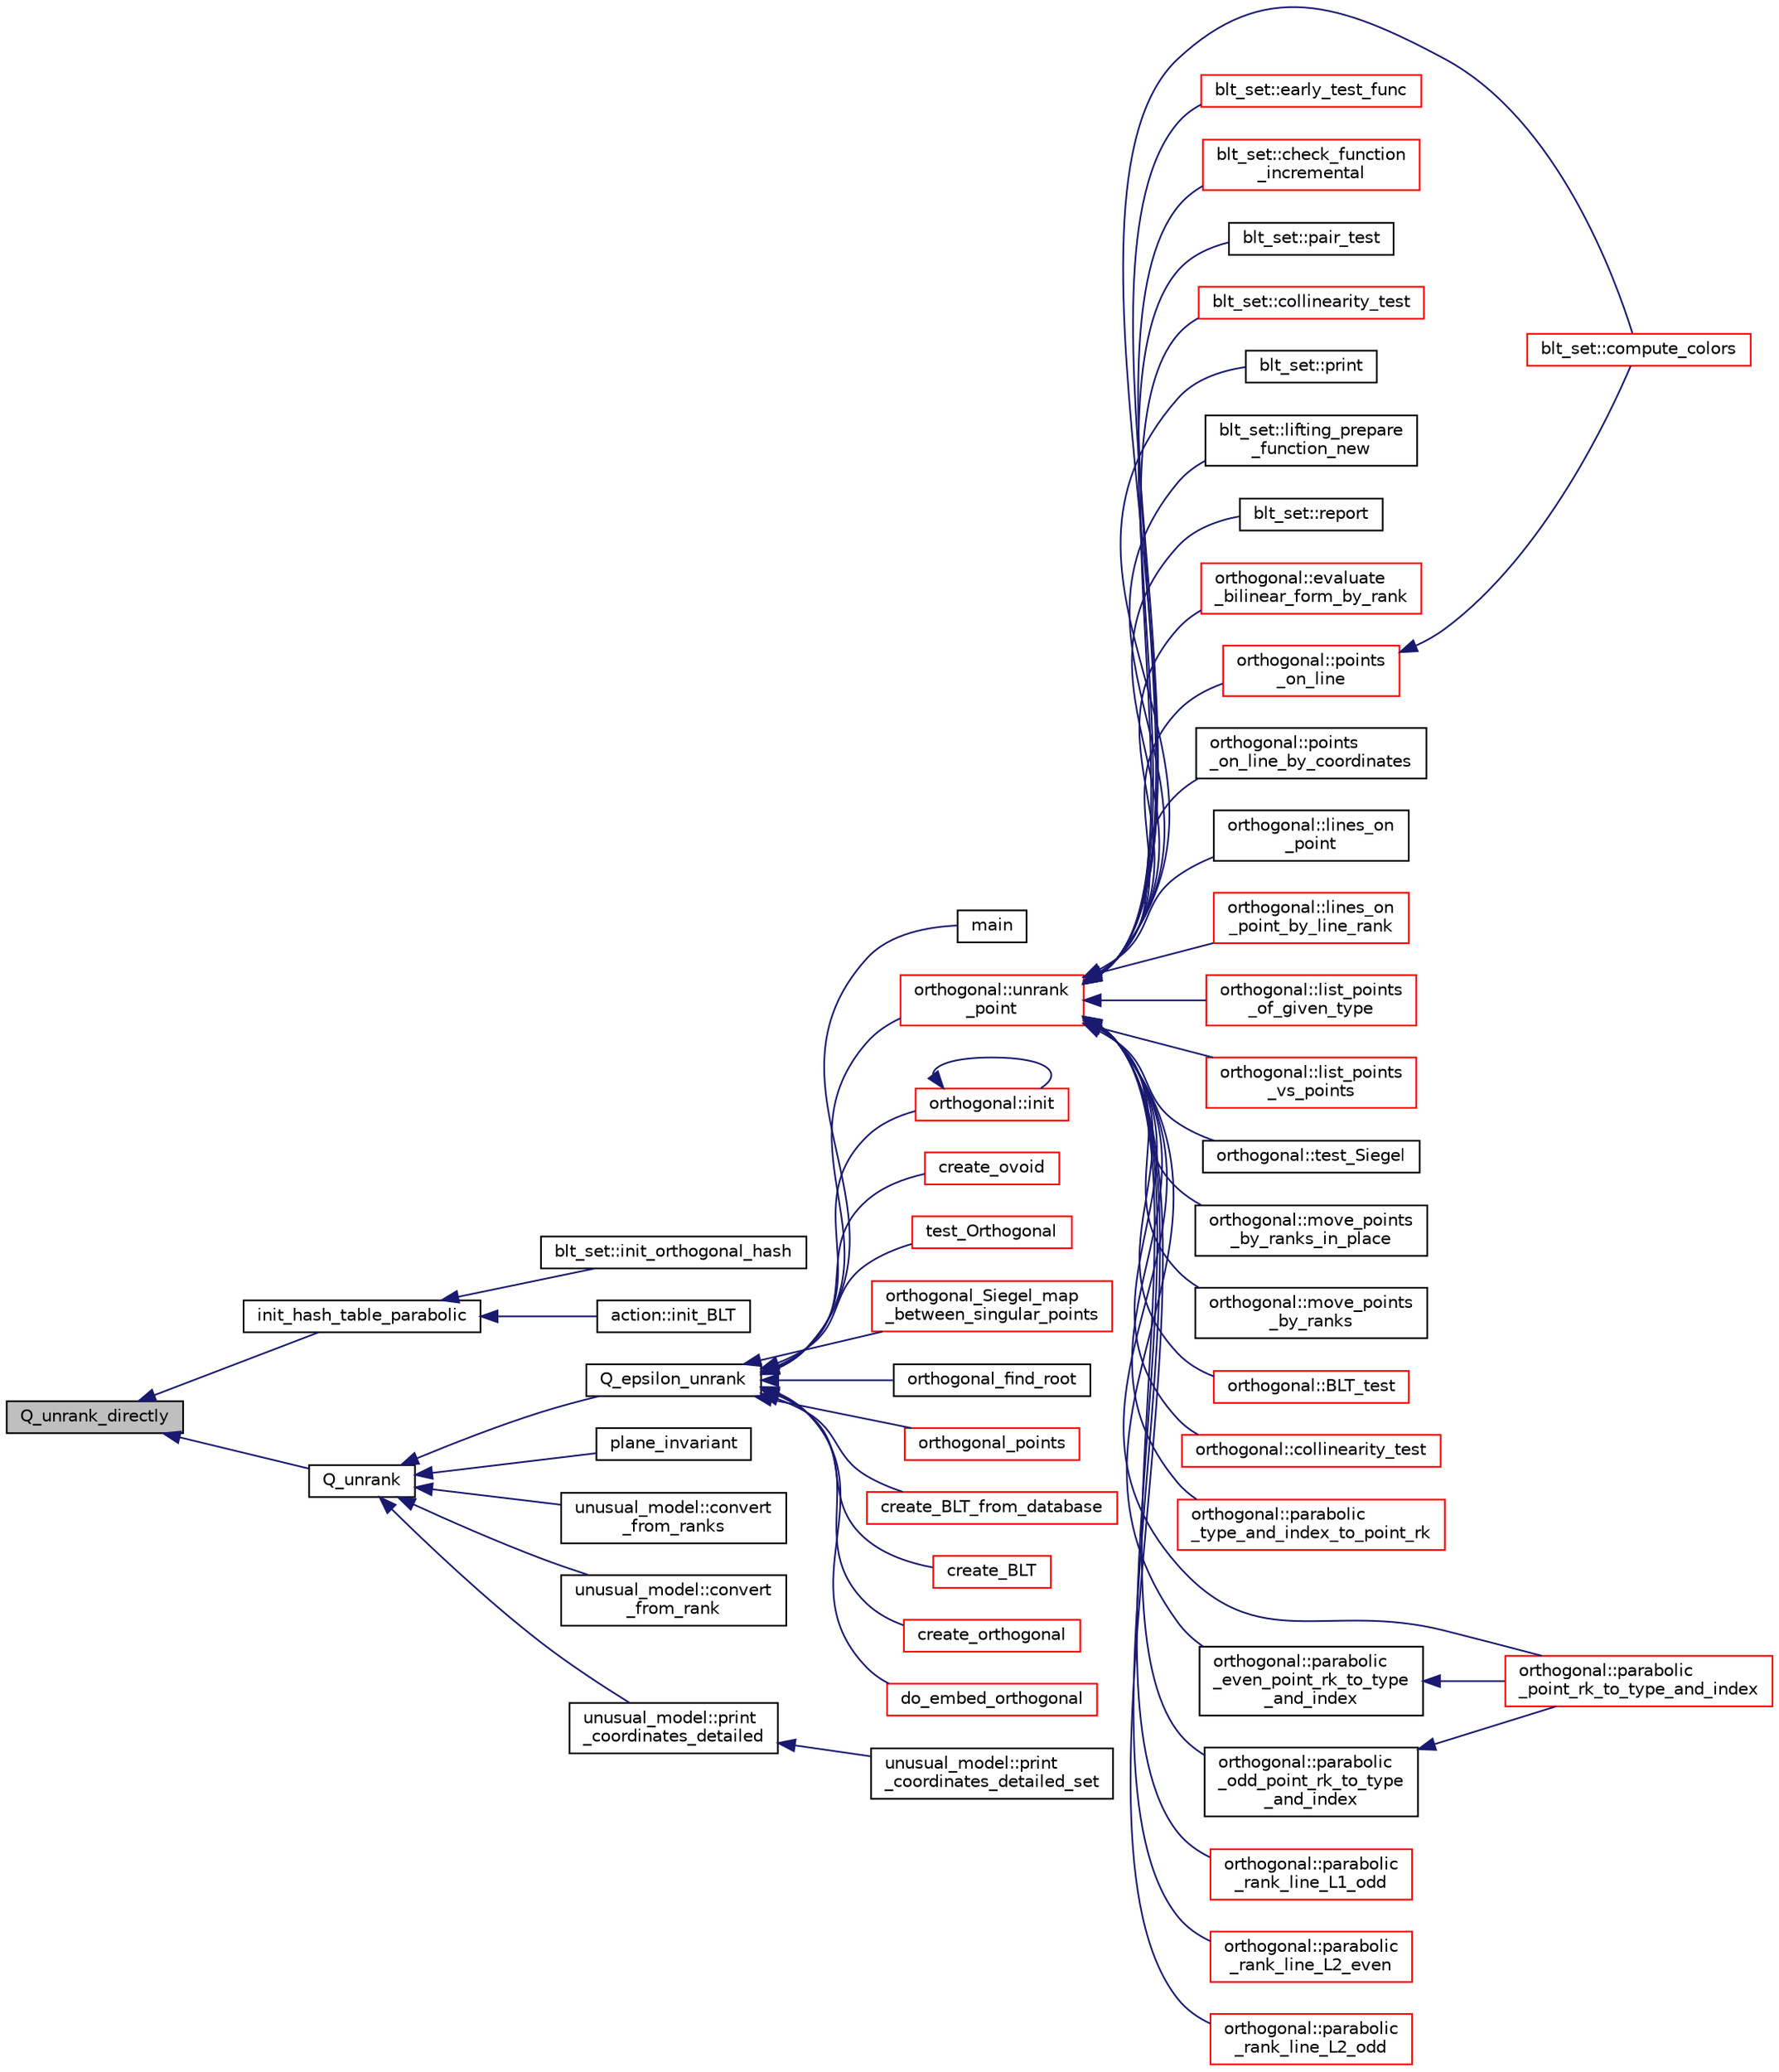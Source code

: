digraph "Q_unrank_directly"
{
  edge [fontname="Helvetica",fontsize="10",labelfontname="Helvetica",labelfontsize="10"];
  node [fontname="Helvetica",fontsize="10",shape=record];
  rankdir="LR";
  Node17800 [label="Q_unrank_directly",height=0.2,width=0.4,color="black", fillcolor="grey75", style="filled", fontcolor="black"];
  Node17800 -> Node17801 [dir="back",color="midnightblue",fontsize="10",style="solid",fontname="Helvetica"];
  Node17801 [label="init_hash_table_parabolic",height=0.2,width=0.4,color="black", fillcolor="white", style="filled",URL="$db/da0/lib_2foundations_2geometry_2orthogonal__points_8_c.html#ac0501667678e59124c88842414489011"];
  Node17801 -> Node17802 [dir="back",color="midnightblue",fontsize="10",style="solid",fontname="Helvetica"];
  Node17802 [label="blt_set::init_orthogonal_hash",height=0.2,width=0.4,color="black", fillcolor="white", style="filled",URL="$d1/d3d/classblt__set.html#ad8a73370e16f2adf30172c3159ca8a74"];
  Node17801 -> Node17803 [dir="back",color="midnightblue",fontsize="10",style="solid",fontname="Helvetica"];
  Node17803 [label="action::init_BLT",height=0.2,width=0.4,color="black", fillcolor="white", style="filled",URL="$d2/d86/classaction.html#a0d33ca0ebe7467b984c3058520e02a0c"];
  Node17800 -> Node17804 [dir="back",color="midnightblue",fontsize="10",style="solid",fontname="Helvetica"];
  Node17804 [label="Q_unrank",height=0.2,width=0.4,color="black", fillcolor="white", style="filled",URL="$db/da0/lib_2foundations_2geometry_2orthogonal__points_8_c.html#a6d02923d5b54ef796934e753e6f5b65b"];
  Node17804 -> Node17805 [dir="back",color="midnightblue",fontsize="10",style="solid",fontname="Helvetica"];
  Node17805 [label="Q_epsilon_unrank",height=0.2,width=0.4,color="black", fillcolor="white", style="filled",URL="$db/da0/lib_2foundations_2geometry_2orthogonal__points_8_c.html#af162c4d30d4a6528299e37551c353e7b"];
  Node17805 -> Node17806 [dir="back",color="midnightblue",fontsize="10",style="solid",fontname="Helvetica"];
  Node17806 [label="main",height=0.2,width=0.4,color="black", fillcolor="white", style="filled",URL="$d1/d15/apps_2combinatorics_2orthogonal_8_c.html#a3c04138a5bfe5d72780bb7e82a18e627"];
  Node17805 -> Node17807 [dir="back",color="midnightblue",fontsize="10",style="solid",fontname="Helvetica"];
  Node17807 [label="orthogonal::unrank\l_point",height=0.2,width=0.4,color="red", fillcolor="white", style="filled",URL="$d7/daa/classorthogonal.html#ab655117100f7c66c19817b84ac5ac0a0"];
  Node17807 -> Node17808 [dir="back",color="midnightblue",fontsize="10",style="solid",fontname="Helvetica"];
  Node17808 [label="blt_set::compute_colors",height=0.2,width=0.4,color="red", fillcolor="white", style="filled",URL="$d1/d3d/classblt__set.html#a6629b3a1a50c0f2736034abaea6f7d63"];
  Node17807 -> Node17812 [dir="back",color="midnightblue",fontsize="10",style="solid",fontname="Helvetica"];
  Node17812 [label="blt_set::early_test_func",height=0.2,width=0.4,color="red", fillcolor="white", style="filled",URL="$d1/d3d/classblt__set.html#ae13ce00db0bbbf0a157ee02a3aaea3c7"];
  Node17807 -> Node17834 [dir="back",color="midnightblue",fontsize="10",style="solid",fontname="Helvetica"];
  Node17834 [label="blt_set::check_function\l_incremental",height=0.2,width=0.4,color="red", fillcolor="white", style="filled",URL="$d1/d3d/classblt__set.html#ae898e6318ef4382066d94f50196b9b81"];
  Node17807 -> Node17837 [dir="back",color="midnightblue",fontsize="10",style="solid",fontname="Helvetica"];
  Node17837 [label="blt_set::pair_test",height=0.2,width=0.4,color="black", fillcolor="white", style="filled",URL="$d1/d3d/classblt__set.html#a010e746fd6fc5a539cec27bced4ff477"];
  Node17807 -> Node17838 [dir="back",color="midnightblue",fontsize="10",style="solid",fontname="Helvetica"];
  Node17838 [label="blt_set::collinearity_test",height=0.2,width=0.4,color="red", fillcolor="white", style="filled",URL="$d1/d3d/classblt__set.html#a6031271267004d6f16cb6b59f9c31ec2"];
  Node17807 -> Node17840 [dir="back",color="midnightblue",fontsize="10",style="solid",fontname="Helvetica"];
  Node17840 [label="blt_set::print",height=0.2,width=0.4,color="black", fillcolor="white", style="filled",URL="$d1/d3d/classblt__set.html#a9d3e3ea3bb297022cc23c02d4233bb8b"];
  Node17807 -> Node17841 [dir="back",color="midnightblue",fontsize="10",style="solid",fontname="Helvetica"];
  Node17841 [label="blt_set::lifting_prepare\l_function_new",height=0.2,width=0.4,color="black", fillcolor="white", style="filled",URL="$d1/d3d/classblt__set.html#a1314b7c0a3b78ba54c0f61a397d8afce"];
  Node17807 -> Node17842 [dir="back",color="midnightblue",fontsize="10",style="solid",fontname="Helvetica"];
  Node17842 [label="blt_set::report",height=0.2,width=0.4,color="black", fillcolor="white", style="filled",URL="$d1/d3d/classblt__set.html#a6b19f88bd2b92ebfba7e7c362eb9065c"];
  Node17807 -> Node17843 [dir="back",color="midnightblue",fontsize="10",style="solid",fontname="Helvetica"];
  Node17843 [label="orthogonal::evaluate\l_bilinear_form_by_rank",height=0.2,width=0.4,color="red", fillcolor="white", style="filled",URL="$d7/daa/classorthogonal.html#ab4f6117f55f6fbd0fb2bd8b4c8d981bf"];
  Node17807 -> Node17871 [dir="back",color="midnightblue",fontsize="10",style="solid",fontname="Helvetica"];
  Node17871 [label="orthogonal::points\l_on_line",height=0.2,width=0.4,color="red", fillcolor="white", style="filled",URL="$d7/daa/classorthogonal.html#afe1cc564902cc557d4d4d2ff85ee6839"];
  Node17871 -> Node17808 [dir="back",color="midnightblue",fontsize="10",style="solid",fontname="Helvetica"];
  Node17807 -> Node17917 [dir="back",color="midnightblue",fontsize="10",style="solid",fontname="Helvetica"];
  Node17917 [label="orthogonal::points\l_on_line_by_coordinates",height=0.2,width=0.4,color="black", fillcolor="white", style="filled",URL="$d7/daa/classorthogonal.html#a50fb1aa349d159551e82075f1f5f788d"];
  Node17807 -> Node17918 [dir="back",color="midnightblue",fontsize="10",style="solid",fontname="Helvetica"];
  Node17918 [label="orthogonal::lines_on\l_point",height=0.2,width=0.4,color="black", fillcolor="white", style="filled",URL="$d7/daa/classorthogonal.html#aa3249c7fddbc156af817fb274e41c914"];
  Node17807 -> Node17919 [dir="back",color="midnightblue",fontsize="10",style="solid",fontname="Helvetica"];
  Node17919 [label="orthogonal::lines_on\l_point_by_line_rank",height=0.2,width=0.4,color="red", fillcolor="white", style="filled",URL="$d7/daa/classorthogonal.html#adc21874b6da3cd3585c704994fb538aa"];
  Node17807 -> Node17939 [dir="back",color="midnightblue",fontsize="10",style="solid",fontname="Helvetica"];
  Node17939 [label="orthogonal::list_points\l_of_given_type",height=0.2,width=0.4,color="red", fillcolor="white", style="filled",URL="$d7/daa/classorthogonal.html#a80ded28f55a2191d5a5ec5fe9ee1a4c7"];
  Node17807 -> Node17945 [dir="back",color="midnightblue",fontsize="10",style="solid",fontname="Helvetica"];
  Node17945 [label="orthogonal::list_points\l_vs_points",height=0.2,width=0.4,color="red", fillcolor="white", style="filled",URL="$d7/daa/classorthogonal.html#a80258158dfa1470b42e9036b07c7dfbb"];
  Node17807 -> Node17947 [dir="back",color="midnightblue",fontsize="10",style="solid",fontname="Helvetica"];
  Node17947 [label="orthogonal::test_Siegel",height=0.2,width=0.4,color="black", fillcolor="white", style="filled",URL="$d7/daa/classorthogonal.html#ad6d248c572d92abe41416065addd4a69"];
  Node17807 -> Node17948 [dir="back",color="midnightblue",fontsize="10",style="solid",fontname="Helvetica"];
  Node17948 [label="orthogonal::move_points\l_by_ranks_in_place",height=0.2,width=0.4,color="black", fillcolor="white", style="filled",URL="$d7/daa/classorthogonal.html#a82fac7f7528e41392b5fe89860d4204d"];
  Node17807 -> Node17949 [dir="back",color="midnightblue",fontsize="10",style="solid",fontname="Helvetica"];
  Node17949 [label="orthogonal::move_points\l_by_ranks",height=0.2,width=0.4,color="black", fillcolor="white", style="filled",URL="$d7/daa/classorthogonal.html#a6b1b57c7b6114d7d51c9375fe5014b22"];
  Node17807 -> Node17950 [dir="back",color="midnightblue",fontsize="10",style="solid",fontname="Helvetica"];
  Node17950 [label="orthogonal::BLT_test",height=0.2,width=0.4,color="red", fillcolor="white", style="filled",URL="$d7/daa/classorthogonal.html#a019329f3f04ea9accbca7f7816183f6a"];
  Node17807 -> Node17952 [dir="back",color="midnightblue",fontsize="10",style="solid",fontname="Helvetica"];
  Node17952 [label="orthogonal::collinearity_test",height=0.2,width=0.4,color="red", fillcolor="white", style="filled",URL="$d7/daa/classorthogonal.html#a36b9dba38fbbecaedbf32ee298aafa32"];
  Node17807 -> Node17953 [dir="back",color="midnightblue",fontsize="10",style="solid",fontname="Helvetica"];
  Node17953 [label="orthogonal::parabolic\l_type_and_index_to_point_rk",height=0.2,width=0.4,color="red", fillcolor="white", style="filled",URL="$d7/daa/classorthogonal.html#a67c316cf01b382762e6ac372f522d106"];
  Node17807 -> Node18180 [dir="back",color="midnightblue",fontsize="10",style="solid",fontname="Helvetica"];
  Node18180 [label="orthogonal::parabolic\l_point_rk_to_type_and_index",height=0.2,width=0.4,color="red", fillcolor="white", style="filled",URL="$d7/daa/classorthogonal.html#aadca2791fa70e971edf85858b725502d"];
  Node17807 -> Node18185 [dir="back",color="midnightblue",fontsize="10",style="solid",fontname="Helvetica"];
  Node18185 [label="orthogonal::parabolic\l_even_point_rk_to_type\l_and_index",height=0.2,width=0.4,color="black", fillcolor="white", style="filled",URL="$d7/daa/classorthogonal.html#ad0db009032dfb3899928cfc7d14fd6e6"];
  Node18185 -> Node18180 [dir="back",color="midnightblue",fontsize="10",style="solid",fontname="Helvetica"];
  Node17807 -> Node18186 [dir="back",color="midnightblue",fontsize="10",style="solid",fontname="Helvetica"];
  Node18186 [label="orthogonal::parabolic\l_odd_point_rk_to_type\l_and_index",height=0.2,width=0.4,color="black", fillcolor="white", style="filled",URL="$d7/daa/classorthogonal.html#a5a734a756f44e8ea0c2e4822e795e309"];
  Node18186 -> Node18180 [dir="back",color="midnightblue",fontsize="10",style="solid",fontname="Helvetica"];
  Node17807 -> Node18162 [dir="back",color="midnightblue",fontsize="10",style="solid",fontname="Helvetica"];
  Node18162 [label="orthogonal::parabolic\l_rank_line_L1_odd",height=0.2,width=0.4,color="red", fillcolor="white", style="filled",URL="$d7/daa/classorthogonal.html#aab93abadf848b0a5d72b367f155cd7e4"];
  Node17807 -> Node18170 [dir="back",color="midnightblue",fontsize="10",style="solid",fontname="Helvetica"];
  Node18170 [label="orthogonal::parabolic\l_rank_line_L2_even",height=0.2,width=0.4,color="red", fillcolor="white", style="filled",URL="$d7/daa/classorthogonal.html#ad884e741520104066da699b1133deeb0"];
  Node17807 -> Node18171 [dir="back",color="midnightblue",fontsize="10",style="solid",fontname="Helvetica"];
  Node18171 [label="orthogonal::parabolic\l_rank_line_L2_odd",height=0.2,width=0.4,color="red", fillcolor="white", style="filled",URL="$d7/daa/classorthogonal.html#a87ddd814e99966b82e69a1041307074f"];
  Node17805 -> Node17941 [dir="back",color="midnightblue",fontsize="10",style="solid",fontname="Helvetica"];
  Node17941 [label="orthogonal::init",height=0.2,width=0.4,color="red", fillcolor="white", style="filled",URL="$d7/daa/classorthogonal.html#a8bd53ba30f34ac50889503f0f3ef6deb"];
  Node17941 -> Node17941 [dir="back",color="midnightblue",fontsize="10",style="solid",fontname="Helvetica"];
  Node17805 -> Node18245 [dir="back",color="midnightblue",fontsize="10",style="solid",fontname="Helvetica"];
  Node18245 [label="create_ovoid",height=0.2,width=0.4,color="red", fillcolor="white", style="filled",URL="$d9/dbf/projective__space_2ovoid_8_c.html#a812088e2c64cb8a0834e9eacae4b92a6"];
  Node17805 -> Node18247 [dir="back",color="midnightblue",fontsize="10",style="solid",fontname="Helvetica"];
  Node18247 [label="test_Orthogonal",height=0.2,width=0.4,color="red", fillcolor="white", style="filled",URL="$db/da0/lib_2foundations_2geometry_2orthogonal__points_8_c.html#a071f90f8a33649e2d4a8f5c9a401a4f4"];
  Node17805 -> Node18248 [dir="back",color="midnightblue",fontsize="10",style="solid",fontname="Helvetica"];
  Node18248 [label="orthogonal_Siegel_map\l_between_singular_points",height=0.2,width=0.4,color="red", fillcolor="white", style="filled",URL="$db/da0/lib_2foundations_2geometry_2orthogonal__points_8_c.html#a2c6c42534b7915aacd84bb9725488fa9"];
  Node17805 -> Node18250 [dir="back",color="midnightblue",fontsize="10",style="solid",fontname="Helvetica"];
  Node18250 [label="orthogonal_find_root",height=0.2,width=0.4,color="black", fillcolor="white", style="filled",URL="$db/da0/lib_2foundations_2geometry_2orthogonal__points_8_c.html#a6c7b16f839dc3e1ee95f61a37139c8a0"];
  Node17805 -> Node18251 [dir="back",color="midnightblue",fontsize="10",style="solid",fontname="Helvetica"];
  Node18251 [label="orthogonal_points",height=0.2,width=0.4,color="red", fillcolor="white", style="filled",URL="$d7/d83/points_8_c.html#a2a86a595e599aecd619f0046595252e4"];
  Node17805 -> Node18253 [dir="back",color="midnightblue",fontsize="10",style="solid",fontname="Helvetica"];
  Node18253 [label="create_BLT_from_database",height=0.2,width=0.4,color="red", fillcolor="white", style="filled",URL="$d4/d67/geometry_8h.html#a15bdf4e24e26757ef7b2e16f06afd1e6"];
  Node17805 -> Node18255 [dir="back",color="midnightblue",fontsize="10",style="solid",fontname="Helvetica"];
  Node18255 [label="create_BLT",height=0.2,width=0.4,color="red", fillcolor="white", style="filled",URL="$d4/d67/geometry_8h.html#a5a6f4081a90668e2e95f8e4886d241d9"];
  Node17805 -> Node18256 [dir="back",color="midnightblue",fontsize="10",style="solid",fontname="Helvetica"];
  Node18256 [label="create_orthogonal",height=0.2,width=0.4,color="red", fillcolor="white", style="filled",URL="$d4/d67/geometry_8h.html#af56e0787251ddb889edb236e423aff02"];
  Node17805 -> Node18257 [dir="back",color="midnightblue",fontsize="10",style="solid",fontname="Helvetica"];
  Node18257 [label="do_embed_orthogonal",height=0.2,width=0.4,color="red", fillcolor="white", style="filled",URL="$d4/d67/geometry_8h.html#a7b472fe7f4332da48b2e47e2370cf338"];
  Node17804 -> Node18259 [dir="back",color="midnightblue",fontsize="10",style="solid",fontname="Helvetica"];
  Node18259 [label="plane_invariant",height=0.2,width=0.4,color="black", fillcolor="white", style="filled",URL="$d4/d67/geometry_8h.html#a8cf23c42f17766e6ae13094522b91f19"];
  Node17804 -> Node18260 [dir="back",color="midnightblue",fontsize="10",style="solid",fontname="Helvetica"];
  Node18260 [label="unusual_model::convert\l_from_ranks",height=0.2,width=0.4,color="black", fillcolor="white", style="filled",URL="$dc/d50/classunusual__model.html#affe6f50031dfc606a0dca7ff5e26cc14"];
  Node17804 -> Node18261 [dir="back",color="midnightblue",fontsize="10",style="solid",fontname="Helvetica"];
  Node18261 [label="unusual_model::convert\l_from_rank",height=0.2,width=0.4,color="black", fillcolor="white", style="filled",URL="$dc/d50/classunusual__model.html#a54cf56041ed1ebe0517a2a4005932249"];
  Node17804 -> Node18262 [dir="back",color="midnightblue",fontsize="10",style="solid",fontname="Helvetica"];
  Node18262 [label="unusual_model::print\l_coordinates_detailed",height=0.2,width=0.4,color="black", fillcolor="white", style="filled",URL="$dc/d50/classunusual__model.html#a0c4ba0e0f35a1220693020cf318e9f75"];
  Node18262 -> Node18263 [dir="back",color="midnightblue",fontsize="10",style="solid",fontname="Helvetica"];
  Node18263 [label="unusual_model::print\l_coordinates_detailed_set",height=0.2,width=0.4,color="black", fillcolor="white", style="filled",URL="$dc/d50/classunusual__model.html#a42a0d371727666bc006fc29d804c8d56"];
}

